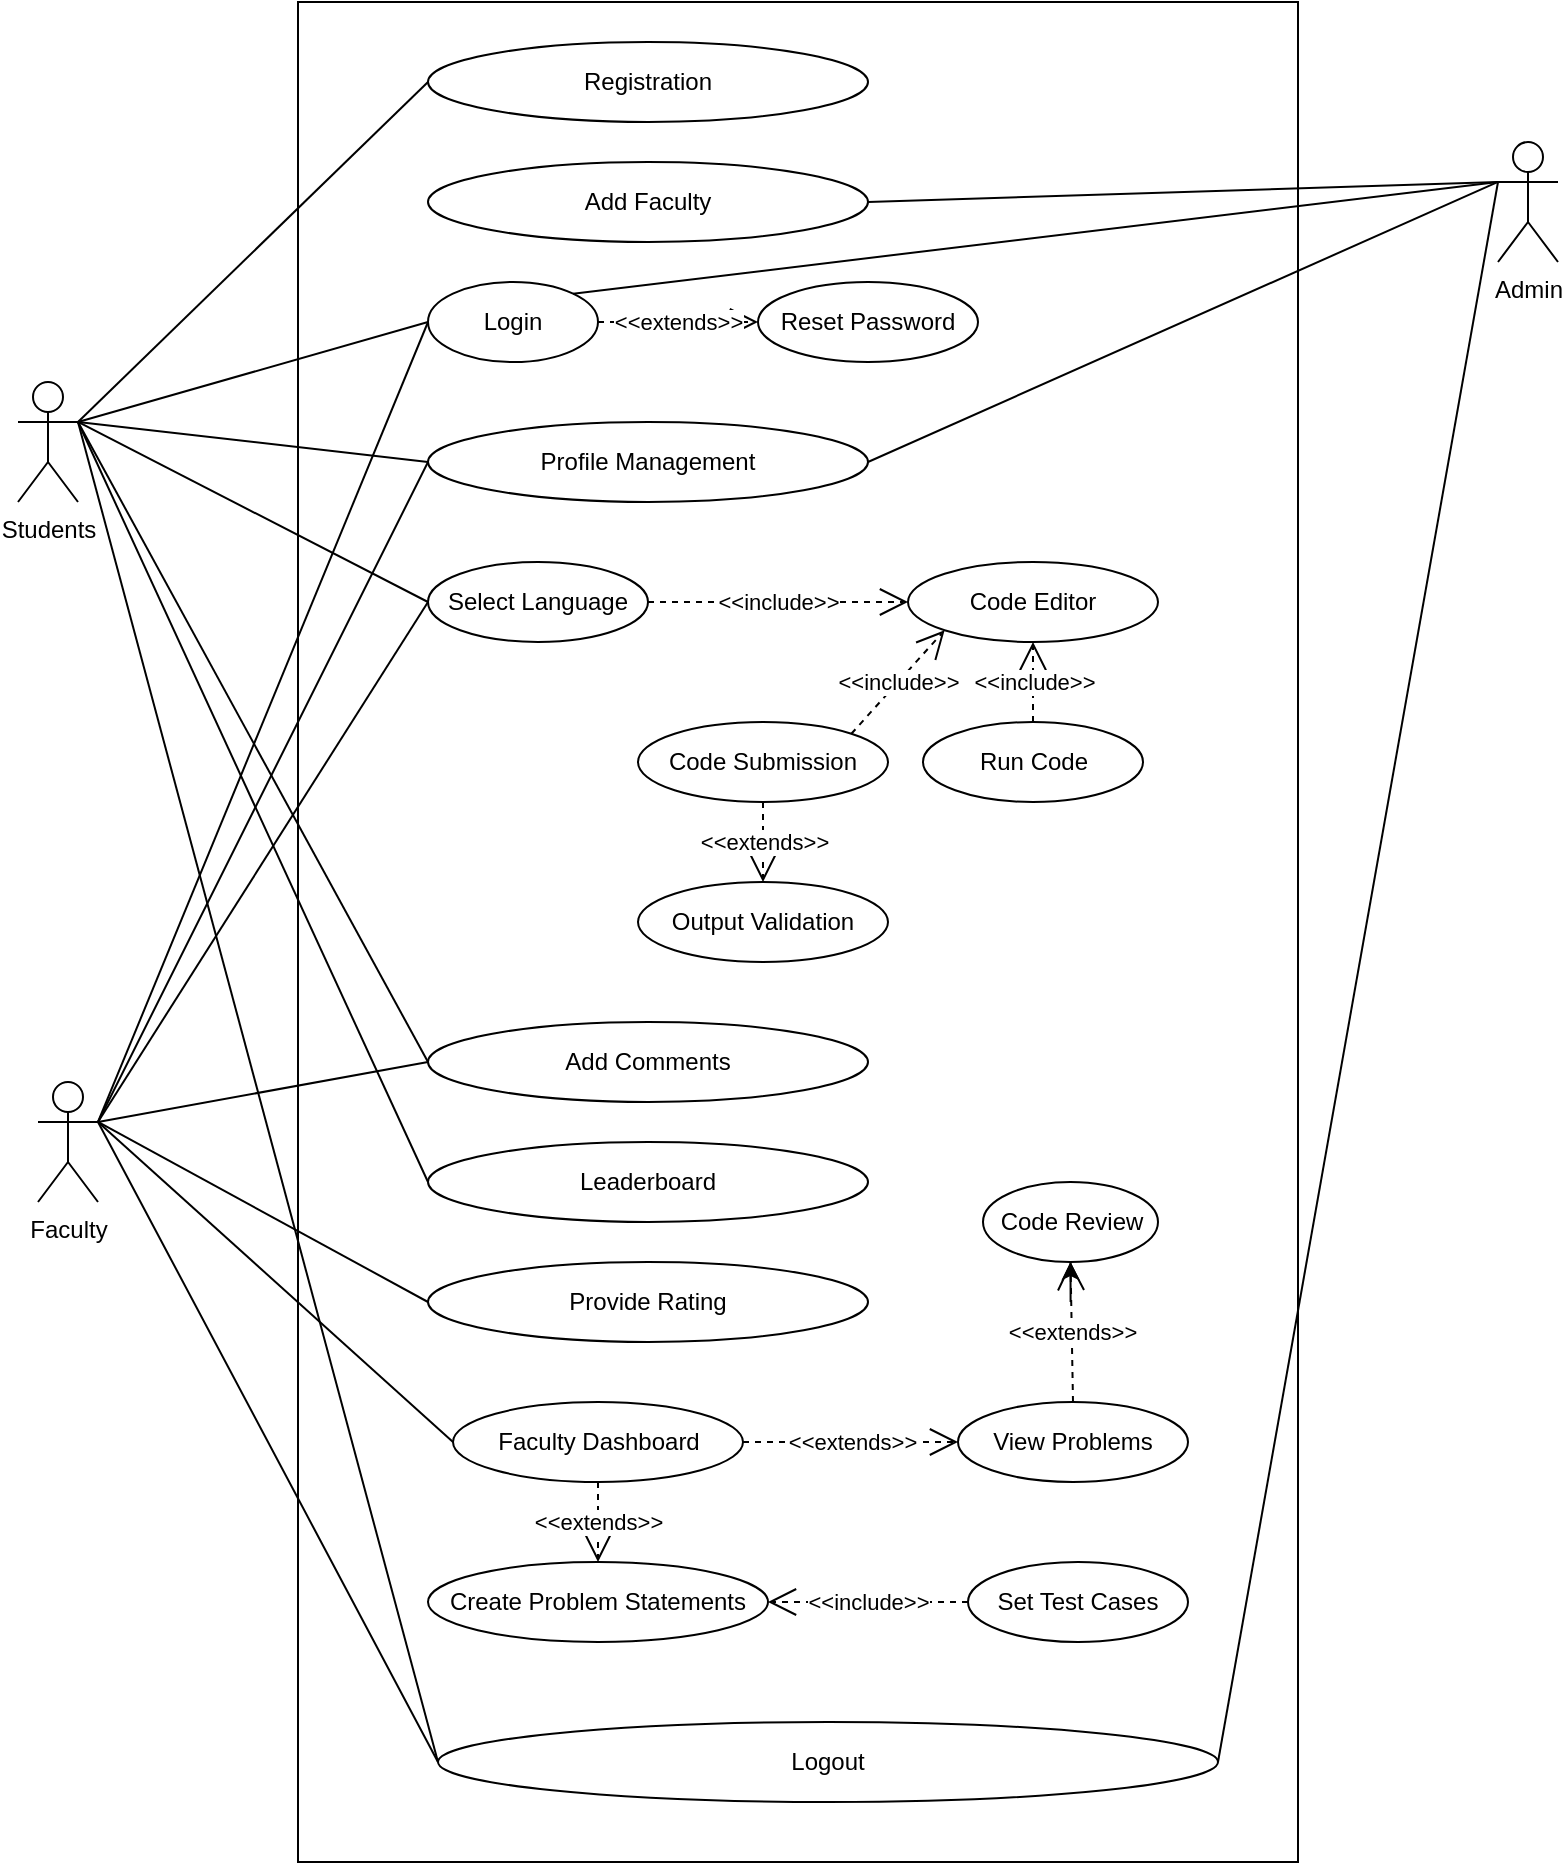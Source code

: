 <mxfile version="26.0.11">
  <diagram name="Page-1" id="Ym-7CWolg3t1REGG6daP">
    <mxGraphModel dx="1434" dy="824" grid="1" gridSize="10" guides="1" tooltips="1" connect="1" arrows="1" fold="1" page="1" pageScale="1" pageWidth="850" pageHeight="1100" math="0" shadow="0">
      <root>
        <mxCell id="0" />
        <mxCell id="1" parent="0" />
        <mxCell id="5WP1wugaEQEnVHBX-fIG-2" value="" style="rounded=0;whiteSpace=wrap;html=1;" vertex="1" parent="1">
          <mxGeometry x="330" y="100" width="500" height="930" as="geometry" />
        </mxCell>
        <mxCell id="5WP1wugaEQEnVHBX-fIG-3" value="Registration" style="ellipse;whiteSpace=wrap;html=1;" vertex="1" parent="1">
          <mxGeometry x="395" y="120" width="220" height="40" as="geometry" />
        </mxCell>
        <mxCell id="5WP1wugaEQEnVHBX-fIG-4" value="Students" style="shape=umlActor;verticalLabelPosition=bottom;verticalAlign=top;html=1;outlineConnect=0;" vertex="1" parent="1">
          <mxGeometry x="190" y="290" width="30" height="60" as="geometry" />
        </mxCell>
        <mxCell id="5WP1wugaEQEnVHBX-fIG-5" value="Faculty" style="shape=umlActor;verticalLabelPosition=bottom;verticalAlign=top;html=1;outlineConnect=0;" vertex="1" parent="1">
          <mxGeometry x="200" y="640" width="30" height="60" as="geometry" />
        </mxCell>
        <mxCell id="5WP1wugaEQEnVHBX-fIG-6" value="Admin" style="shape=umlActor;verticalLabelPosition=bottom;verticalAlign=top;html=1;outlineConnect=0;" vertex="1" parent="1">
          <mxGeometry x="930" y="170" width="30" height="60" as="geometry" />
        </mxCell>
        <mxCell id="5WP1wugaEQEnVHBX-fIG-11" value="Logout" style="ellipse;whiteSpace=wrap;html=1;" vertex="1" parent="1">
          <mxGeometry x="400" y="960" width="390" height="40" as="geometry" />
        </mxCell>
        <mxCell id="5WP1wugaEQEnVHBX-fIG-13" value="Profile Management" style="ellipse;whiteSpace=wrap;html=1;" vertex="1" parent="1">
          <mxGeometry x="395" y="310" width="220" height="40" as="geometry" />
        </mxCell>
        <mxCell id="5WP1wugaEQEnVHBX-fIG-14" value="Code Review" style="ellipse;whiteSpace=wrap;html=1;" vertex="1" parent="1">
          <mxGeometry x="672.5" y="690" width="87.5" height="40" as="geometry" />
        </mxCell>
        <mxCell id="5WP1wugaEQEnVHBX-fIG-15" value="Faculty Dashboard" style="ellipse;whiteSpace=wrap;html=1;" vertex="1" parent="1">
          <mxGeometry x="407.5" y="800" width="145" height="40" as="geometry" />
        </mxCell>
        <mxCell id="5WP1wugaEQEnVHBX-fIG-16" value="Set Test Cases" style="ellipse;whiteSpace=wrap;html=1;" vertex="1" parent="1">
          <mxGeometry x="665" y="880" width="110" height="40" as="geometry" />
        </mxCell>
        <mxCell id="5WP1wugaEQEnVHBX-fIG-17" value="Add Faculty" style="ellipse;whiteSpace=wrap;html=1;" vertex="1" parent="1">
          <mxGeometry x="395" y="180" width="220" height="40" as="geometry" />
        </mxCell>
        <mxCell id="5WP1wugaEQEnVHBX-fIG-18" value="Login" style="ellipse;whiteSpace=wrap;html=1;" vertex="1" parent="1">
          <mxGeometry x="395" y="240" width="85" height="40" as="geometry" />
        </mxCell>
        <mxCell id="5WP1wugaEQEnVHBX-fIG-19" value="Reset Password" style="ellipse;whiteSpace=wrap;html=1;" vertex="1" parent="1">
          <mxGeometry x="560" y="240" width="110" height="40" as="geometry" />
        </mxCell>
        <mxCell id="5WP1wugaEQEnVHBX-fIG-20" value="Select Language" style="ellipse;whiteSpace=wrap;html=1;" vertex="1" parent="1">
          <mxGeometry x="395" y="380" width="110" height="40" as="geometry" />
        </mxCell>
        <mxCell id="5WP1wugaEQEnVHBX-fIG-21" value="Code Editor" style="ellipse;whiteSpace=wrap;html=1;" vertex="1" parent="1">
          <mxGeometry x="635" y="380" width="125" height="40" as="geometry" />
        </mxCell>
        <mxCell id="5WP1wugaEQEnVHBX-fIG-22" value="Output Validation" style="ellipse;whiteSpace=wrap;html=1;" vertex="1" parent="1">
          <mxGeometry x="500" y="540" width="125" height="40" as="geometry" />
        </mxCell>
        <mxCell id="5WP1wugaEQEnVHBX-fIG-23" value="Run Code" style="ellipse;whiteSpace=wrap;html=1;" vertex="1" parent="1">
          <mxGeometry x="642.5" y="460" width="110" height="40" as="geometry" />
        </mxCell>
        <mxCell id="5WP1wugaEQEnVHBX-fIG-24" value="Code Submission" style="ellipse;whiteSpace=wrap;html=1;" vertex="1" parent="1">
          <mxGeometry x="500" y="460" width="125" height="40" as="geometry" />
        </mxCell>
        <mxCell id="5WP1wugaEQEnVHBX-fIG-25" value="Add Comments" style="ellipse;whiteSpace=wrap;html=1;" vertex="1" parent="1">
          <mxGeometry x="395" y="610" width="220" height="40" as="geometry" />
        </mxCell>
        <mxCell id="5WP1wugaEQEnVHBX-fIG-26" value="Leaderboard" style="ellipse;whiteSpace=wrap;html=1;" vertex="1" parent="1">
          <mxGeometry x="395" y="670" width="220" height="40" as="geometry" />
        </mxCell>
        <mxCell id="5WP1wugaEQEnVHBX-fIG-27" value="Provide Rating" style="ellipse;whiteSpace=wrap;html=1;" vertex="1" parent="1">
          <mxGeometry x="395" y="730" width="220" height="40" as="geometry" />
        </mxCell>
        <mxCell id="5WP1wugaEQEnVHBX-fIG-28" value="Create Problem Statements" style="ellipse;whiteSpace=wrap;html=1;" vertex="1" parent="1">
          <mxGeometry x="395" y="880" width="170" height="40" as="geometry" />
        </mxCell>
        <mxCell id="5WP1wugaEQEnVHBX-fIG-29" value="View Problems" style="ellipse;whiteSpace=wrap;html=1;" vertex="1" parent="1">
          <mxGeometry x="660" y="800" width="115" height="40" as="geometry" />
        </mxCell>
        <mxCell id="5WP1wugaEQEnVHBX-fIG-31" value="&amp;lt;&amp;lt;extends&amp;gt;&amp;gt;" style="endArrow=open;endSize=12;dashed=1;html=1;rounded=0;entryX=0;entryY=0.5;entryDx=0;entryDy=0;exitX=1;exitY=0.5;exitDx=0;exitDy=0;" edge="1" parent="1" source="5WP1wugaEQEnVHBX-fIG-18" target="5WP1wugaEQEnVHBX-fIG-19">
          <mxGeometry width="160" relative="1" as="geometry">
            <mxPoint x="610" y="320" as="sourcePoint" />
            <mxPoint x="770" y="320" as="targetPoint" />
          </mxGeometry>
        </mxCell>
        <mxCell id="5WP1wugaEQEnVHBX-fIG-32" value="&amp;lt;&amp;lt;include&amp;gt;&amp;gt;" style="endArrow=open;endSize=12;dashed=1;html=1;rounded=0;entryX=0;entryY=0.5;entryDx=0;entryDy=0;exitX=1;exitY=0.5;exitDx=0;exitDy=0;" edge="1" parent="1" source="5WP1wugaEQEnVHBX-fIG-20" target="5WP1wugaEQEnVHBX-fIG-21">
          <mxGeometry width="160" relative="1" as="geometry">
            <mxPoint x="510" y="450" as="sourcePoint" />
            <mxPoint x="670" y="450" as="targetPoint" />
          </mxGeometry>
        </mxCell>
        <mxCell id="5WP1wugaEQEnVHBX-fIG-33" value="&amp;lt;&amp;lt;include&amp;gt;&amp;gt;" style="endArrow=open;endSize=12;dashed=1;html=1;rounded=0;entryX=0.5;entryY=1;entryDx=0;entryDy=0;exitX=0.5;exitY=0;exitDx=0;exitDy=0;" edge="1" parent="1" source="5WP1wugaEQEnVHBX-fIG-23" target="5WP1wugaEQEnVHBX-fIG-21">
          <mxGeometry width="160" relative="1" as="geometry">
            <mxPoint x="570" y="540" as="sourcePoint" />
            <mxPoint x="730" y="540" as="targetPoint" />
          </mxGeometry>
        </mxCell>
        <mxCell id="5WP1wugaEQEnVHBX-fIG-34" value="&amp;lt;&amp;lt;include&amp;gt;&amp;gt;" style="endArrow=open;endSize=12;dashed=1;html=1;rounded=0;exitX=1;exitY=0;exitDx=0;exitDy=0;entryX=0;entryY=1;entryDx=0;entryDy=0;" edge="1" parent="1" source="5WP1wugaEQEnVHBX-fIG-24" target="5WP1wugaEQEnVHBX-fIG-21">
          <mxGeometry width="160" relative="1" as="geometry">
            <mxPoint x="720" y="360" as="sourcePoint" />
            <mxPoint x="698" y="380" as="targetPoint" />
          </mxGeometry>
        </mxCell>
        <mxCell id="5WP1wugaEQEnVHBX-fIG-35" value="&amp;lt;&amp;lt;extends&amp;gt;&amp;gt;" style="endArrow=open;endSize=12;dashed=1;html=1;rounded=0;exitX=0.5;exitY=1;exitDx=0;exitDy=0;entryX=0.5;entryY=0;entryDx=0;entryDy=0;" edge="1" parent="1" source="5WP1wugaEQEnVHBX-fIG-24" target="5WP1wugaEQEnVHBX-fIG-22">
          <mxGeometry width="160" relative="1" as="geometry">
            <mxPoint x="460" y="520" as="sourcePoint" />
            <mxPoint x="620" y="520" as="targetPoint" />
          </mxGeometry>
        </mxCell>
        <mxCell id="5WP1wugaEQEnVHBX-fIG-36" value="&amp;lt;&amp;lt;include&amp;gt;&amp;gt;" style="endArrow=open;endSize=12;dashed=1;html=1;rounded=0;entryX=1;entryY=0.5;entryDx=0;entryDy=0;exitX=0;exitY=0.5;exitDx=0;exitDy=0;" edge="1" parent="1" source="5WP1wugaEQEnVHBX-fIG-16" target="5WP1wugaEQEnVHBX-fIG-28">
          <mxGeometry width="160" relative="1" as="geometry">
            <mxPoint x="570" y="860" as="sourcePoint" />
            <mxPoint x="730" y="860" as="targetPoint" />
          </mxGeometry>
        </mxCell>
        <mxCell id="5WP1wugaEQEnVHBX-fIG-37" value="&amp;lt;&amp;lt;extends&amp;gt;&amp;gt;" style="endArrow=open;endSize=12;dashed=1;html=1;rounded=0;entryX=0.5;entryY=0;entryDx=0;entryDy=0;exitX=0.5;exitY=1;exitDx=0;exitDy=0;" edge="1" parent="1" source="5WP1wugaEQEnVHBX-fIG-15" target="5WP1wugaEQEnVHBX-fIG-28">
          <mxGeometry width="160" relative="1" as="geometry">
            <mxPoint x="490" y="950" as="sourcePoint" />
            <mxPoint x="720" y="890" as="targetPoint" />
          </mxGeometry>
        </mxCell>
        <mxCell id="5WP1wugaEQEnVHBX-fIG-38" value="&amp;lt;&amp;lt;extends&amp;gt;&amp;gt;" style="endArrow=open;endSize=12;dashed=1;html=1;rounded=0;entryX=0;entryY=0.5;entryDx=0;entryDy=0;exitX=1;exitY=0.5;exitDx=0;exitDy=0;" edge="1" parent="1" source="5WP1wugaEQEnVHBX-fIG-15" target="5WP1wugaEQEnVHBX-fIG-29">
          <mxGeometry width="160" relative="1" as="geometry">
            <mxPoint x="550" y="860" as="sourcePoint" />
            <mxPoint x="710" y="860" as="targetPoint" />
          </mxGeometry>
        </mxCell>
        <mxCell id="5WP1wugaEQEnVHBX-fIG-39" value="&amp;lt;&amp;lt;extends&amp;gt;&amp;gt;" style="endArrow=open;endSize=12;dashed=1;html=1;rounded=0;entryX=0.5;entryY=1;entryDx=0;entryDy=0;exitX=0.5;exitY=0;exitDx=0;exitDy=0;" edge="1" parent="1" source="5WP1wugaEQEnVHBX-fIG-29" target="5WP1wugaEQEnVHBX-fIG-14">
          <mxGeometry width="160" relative="1" as="geometry">
            <mxPoint x="650" y="760" as="sourcePoint" />
            <mxPoint x="810" y="760" as="targetPoint" />
          </mxGeometry>
        </mxCell>
        <mxCell id="5WP1wugaEQEnVHBX-fIG-40" value="" style="endArrow=none;html=1;rounded=0;entryX=0;entryY=0.5;entryDx=0;entryDy=0;exitX=1;exitY=0.333;exitDx=0;exitDy=0;exitPerimeter=0;" edge="1" parent="1" source="5WP1wugaEQEnVHBX-fIG-4" target="5WP1wugaEQEnVHBX-fIG-3">
          <mxGeometry width="50" height="50" relative="1" as="geometry">
            <mxPoint x="200" y="260" as="sourcePoint" />
            <mxPoint x="250" y="210" as="targetPoint" />
          </mxGeometry>
        </mxCell>
        <mxCell id="5WP1wugaEQEnVHBX-fIG-41" value="" style="endArrow=none;html=1;rounded=0;exitX=1;exitY=0.5;exitDx=0;exitDy=0;entryX=0;entryY=0.333;entryDx=0;entryDy=0;entryPerimeter=0;" edge="1" parent="1" source="5WP1wugaEQEnVHBX-fIG-17" target="5WP1wugaEQEnVHBX-fIG-6">
          <mxGeometry width="50" height="50" relative="1" as="geometry">
            <mxPoint x="870" y="250" as="sourcePoint" />
            <mxPoint x="920" y="200" as="targetPoint" />
          </mxGeometry>
        </mxCell>
        <mxCell id="5WP1wugaEQEnVHBX-fIG-43" value="" style="endArrow=none;html=1;rounded=0;entryX=0;entryY=0.5;entryDx=0;entryDy=0;exitX=1;exitY=0.333;exitDx=0;exitDy=0;exitPerimeter=0;" edge="1" parent="1" source="5WP1wugaEQEnVHBX-fIG-4" target="5WP1wugaEQEnVHBX-fIG-18">
          <mxGeometry width="50" height="50" relative="1" as="geometry">
            <mxPoint x="220" y="480" as="sourcePoint" />
            <mxPoint x="270" y="430" as="targetPoint" />
          </mxGeometry>
        </mxCell>
        <mxCell id="5WP1wugaEQEnVHBX-fIG-44" value="" style="endArrow=none;html=1;rounded=0;exitX=1;exitY=0;exitDx=0;exitDy=0;" edge="1" parent="1" source="5WP1wugaEQEnVHBX-fIG-18">
          <mxGeometry width="50" height="50" relative="1" as="geometry">
            <mxPoint x="860" y="360" as="sourcePoint" />
            <mxPoint x="930" y="190" as="targetPoint" />
          </mxGeometry>
        </mxCell>
        <mxCell id="5WP1wugaEQEnVHBX-fIG-45" value="" style="endArrow=none;html=1;rounded=0;entryX=0;entryY=0.5;entryDx=0;entryDy=0;exitX=1;exitY=0.333;exitDx=0;exitDy=0;exitPerimeter=0;" edge="1" parent="1" source="5WP1wugaEQEnVHBX-fIG-5" target="5WP1wugaEQEnVHBX-fIG-18">
          <mxGeometry width="50" height="50" relative="1" as="geometry">
            <mxPoint x="240" y="510" as="sourcePoint" />
            <mxPoint x="290" y="460" as="targetPoint" />
          </mxGeometry>
        </mxCell>
        <mxCell id="5WP1wugaEQEnVHBX-fIG-46" value="" style="endArrow=none;html=1;rounded=0;entryX=0;entryY=0.5;entryDx=0;entryDy=0;exitX=1;exitY=0.333;exitDx=0;exitDy=0;exitPerimeter=0;" edge="1" parent="1" source="5WP1wugaEQEnVHBX-fIG-4" target="5WP1wugaEQEnVHBX-fIG-13">
          <mxGeometry width="50" height="50" relative="1" as="geometry">
            <mxPoint x="230" y="470" as="sourcePoint" />
            <mxPoint x="280" y="420" as="targetPoint" />
          </mxGeometry>
        </mxCell>
        <mxCell id="5WP1wugaEQEnVHBX-fIG-47" value="" style="endArrow=none;html=1;rounded=0;entryX=0;entryY=0.5;entryDx=0;entryDy=0;exitX=1;exitY=0.333;exitDx=0;exitDy=0;exitPerimeter=0;" edge="1" parent="1" source="5WP1wugaEQEnVHBX-fIG-5" target="5WP1wugaEQEnVHBX-fIG-13">
          <mxGeometry width="50" height="50" relative="1" as="geometry">
            <mxPoint x="220" y="520" as="sourcePoint" />
            <mxPoint x="270" y="470" as="targetPoint" />
          </mxGeometry>
        </mxCell>
        <mxCell id="5WP1wugaEQEnVHBX-fIG-48" value="" style="endArrow=none;html=1;rounded=0;entryX=0;entryY=0.333;entryDx=0;entryDy=0;entryPerimeter=0;exitX=1;exitY=0.5;exitDx=0;exitDy=0;" edge="1" parent="1" source="5WP1wugaEQEnVHBX-fIG-13" target="5WP1wugaEQEnVHBX-fIG-6">
          <mxGeometry width="50" height="50" relative="1" as="geometry">
            <mxPoint x="800" y="290" as="sourcePoint" />
            <mxPoint x="850" y="240" as="targetPoint" />
          </mxGeometry>
        </mxCell>
        <mxCell id="5WP1wugaEQEnVHBX-fIG-51" value="" style="endArrow=none;html=1;rounded=0;entryX=0;entryY=0.5;entryDx=0;entryDy=0;exitX=1;exitY=0.333;exitDx=0;exitDy=0;exitPerimeter=0;" edge="1" parent="1" source="5WP1wugaEQEnVHBX-fIG-5" target="5WP1wugaEQEnVHBX-fIG-20">
          <mxGeometry width="50" height="50" relative="1" as="geometry">
            <mxPoint x="220" y="610" as="sourcePoint" />
            <mxPoint x="220" y="420" as="targetPoint" />
          </mxGeometry>
        </mxCell>
        <mxCell id="5WP1wugaEQEnVHBX-fIG-52" value="" style="endArrow=none;html=1;rounded=0;entryX=0;entryY=0.5;entryDx=0;entryDy=0;exitX=1;exitY=0.333;exitDx=0;exitDy=0;exitPerimeter=0;" edge="1" parent="1" source="5WP1wugaEQEnVHBX-fIG-4" target="5WP1wugaEQEnVHBX-fIG-20">
          <mxGeometry width="50" height="50" relative="1" as="geometry">
            <mxPoint x="180" y="480" as="sourcePoint" />
            <mxPoint x="230" y="430" as="targetPoint" />
          </mxGeometry>
        </mxCell>
        <mxCell id="5WP1wugaEQEnVHBX-fIG-54" value="" style="endArrow=none;html=1;rounded=0;entryX=0;entryY=0.5;entryDx=0;entryDy=0;exitX=1;exitY=0.333;exitDx=0;exitDy=0;exitPerimeter=0;" edge="1" parent="1" source="5WP1wugaEQEnVHBX-fIG-4" target="5WP1wugaEQEnVHBX-fIG-25">
          <mxGeometry width="50" height="50" relative="1" as="geometry">
            <mxPoint x="230" y="310" as="sourcePoint" />
            <mxPoint x="220" y="450" as="targetPoint" />
          </mxGeometry>
        </mxCell>
        <mxCell id="5WP1wugaEQEnVHBX-fIG-55" value="" style="endArrow=none;html=1;rounded=0;entryX=0;entryY=0.5;entryDx=0;entryDy=0;exitX=1;exitY=0.333;exitDx=0;exitDy=0;exitPerimeter=0;" edge="1" parent="1" source="5WP1wugaEQEnVHBX-fIG-5" target="5WP1wugaEQEnVHBX-fIG-25">
          <mxGeometry width="50" height="50" relative="1" as="geometry">
            <mxPoint x="90" y="570" as="sourcePoint" />
            <mxPoint x="140" y="520" as="targetPoint" />
          </mxGeometry>
        </mxCell>
        <mxCell id="5WP1wugaEQEnVHBX-fIG-56" value="" style="endArrow=none;html=1;rounded=0;exitX=1;exitY=0.333;exitDx=0;exitDy=0;exitPerimeter=0;entryX=0;entryY=0.5;entryDx=0;entryDy=0;" edge="1" parent="1" source="5WP1wugaEQEnVHBX-fIG-4" target="5WP1wugaEQEnVHBX-fIG-26">
          <mxGeometry width="50" height="50" relative="1" as="geometry">
            <mxPoint x="130" y="530" as="sourcePoint" />
            <mxPoint x="180" y="480" as="targetPoint" />
          </mxGeometry>
        </mxCell>
        <mxCell id="5WP1wugaEQEnVHBX-fIG-57" value="" style="endArrow=none;html=1;rounded=0;entryX=0;entryY=0.5;entryDx=0;entryDy=0;exitX=1;exitY=0.333;exitDx=0;exitDy=0;exitPerimeter=0;" edge="1" parent="1" source="5WP1wugaEQEnVHBX-fIG-5" target="5WP1wugaEQEnVHBX-fIG-27">
          <mxGeometry width="50" height="50" relative="1" as="geometry">
            <mxPoint x="210" y="840" as="sourcePoint" />
            <mxPoint x="260" y="790" as="targetPoint" />
          </mxGeometry>
        </mxCell>
        <mxCell id="5WP1wugaEQEnVHBX-fIG-58" style="edgeStyle=orthogonalEdgeStyle;rounded=0;orthogonalLoop=1;jettySize=auto;html=1;exitX=0.5;exitY=1;exitDx=0;exitDy=0;" edge="1" parent="1" source="5WP1wugaEQEnVHBX-fIG-14" target="5WP1wugaEQEnVHBX-fIG-14">
          <mxGeometry relative="1" as="geometry" />
        </mxCell>
        <mxCell id="5WP1wugaEQEnVHBX-fIG-59" value="" style="endArrow=none;html=1;rounded=0;entryX=0;entryY=0.5;entryDx=0;entryDy=0;exitX=1;exitY=0.333;exitDx=0;exitDy=0;exitPerimeter=0;" edge="1" parent="1" source="5WP1wugaEQEnVHBX-fIG-5" target="5WP1wugaEQEnVHBX-fIG-15">
          <mxGeometry width="50" height="50" relative="1" as="geometry">
            <mxPoint x="260" y="840" as="sourcePoint" />
            <mxPoint x="310" y="790" as="targetPoint" />
          </mxGeometry>
        </mxCell>
        <mxCell id="5WP1wugaEQEnVHBX-fIG-60" value="" style="endArrow=none;html=1;rounded=0;entryX=0;entryY=0.5;entryDx=0;entryDy=0;exitX=1;exitY=0.333;exitDx=0;exitDy=0;exitPerimeter=0;" edge="1" parent="1" source="5WP1wugaEQEnVHBX-fIG-5" target="5WP1wugaEQEnVHBX-fIG-11">
          <mxGeometry width="50" height="50" relative="1" as="geometry">
            <mxPoint x="240" y="910" as="sourcePoint" />
            <mxPoint x="290" y="860" as="targetPoint" />
          </mxGeometry>
        </mxCell>
        <mxCell id="5WP1wugaEQEnVHBX-fIG-61" value="" style="endArrow=none;html=1;rounded=0;entryX=0;entryY=0.5;entryDx=0;entryDy=0;exitX=1;exitY=0.333;exitDx=0;exitDy=0;exitPerimeter=0;" edge="1" parent="1" source="5WP1wugaEQEnVHBX-fIG-4" target="5WP1wugaEQEnVHBX-fIG-11">
          <mxGeometry width="50" height="50" relative="1" as="geometry">
            <mxPoint x="150" y="590" as="sourcePoint" />
            <mxPoint x="200" y="540" as="targetPoint" />
          </mxGeometry>
        </mxCell>
        <mxCell id="5WP1wugaEQEnVHBX-fIG-62" value="" style="endArrow=none;html=1;rounded=0;entryX=0;entryY=0.333;entryDx=0;entryDy=0;entryPerimeter=0;exitX=1;exitY=0.5;exitDx=0;exitDy=0;" edge="1" parent="1" source="5WP1wugaEQEnVHBX-fIG-11" target="5WP1wugaEQEnVHBX-fIG-6">
          <mxGeometry width="50" height="50" relative="1" as="geometry">
            <mxPoint x="880" y="430" as="sourcePoint" />
            <mxPoint x="930" y="380" as="targetPoint" />
          </mxGeometry>
        </mxCell>
      </root>
    </mxGraphModel>
  </diagram>
</mxfile>
